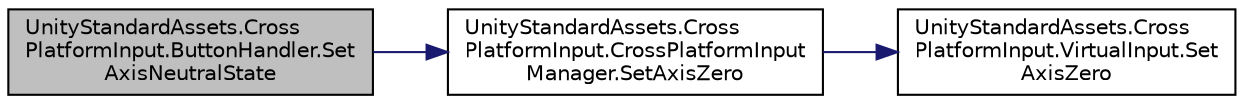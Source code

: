digraph "UnityStandardAssets.CrossPlatformInput.ButtonHandler.SetAxisNeutralState"
{
 // LATEX_PDF_SIZE
  edge [fontname="Helvetica",fontsize="10",labelfontname="Helvetica",labelfontsize="10"];
  node [fontname="Helvetica",fontsize="10",shape=record];
  rankdir="LR";
  Node4 [label="UnityStandardAssets.Cross\lPlatformInput.ButtonHandler.Set\lAxisNeutralState",height=0.2,width=0.4,color="black", fillcolor="grey75", style="filled", fontcolor="black",tooltip=" "];
  Node4 -> Node5 [color="midnightblue",fontsize="10",style="solid",fontname="Helvetica"];
  Node5 [label="UnityStandardAssets.Cross\lPlatformInput.CrossPlatformInput\lManager.SetAxisZero",height=0.2,width=0.4,color="black", fillcolor="white", style="filled",URL="$class_unity_standard_assets_1_1_cross_platform_input_1_1_cross_platform_input_manager.html#a8861163d3e2bba52c8d937caad7ae6be",tooltip=" "];
  Node5 -> Node6 [color="midnightblue",fontsize="10",style="solid",fontname="Helvetica"];
  Node6 [label="UnityStandardAssets.Cross\lPlatformInput.VirtualInput.Set\lAxisZero",height=0.2,width=0.4,color="black", fillcolor="white", style="filled",URL="$class_unity_standard_assets_1_1_cross_platform_input_1_1_virtual_input.html#ad2b9d1001a194fd34c26086a39e25849",tooltip=" "];
}
